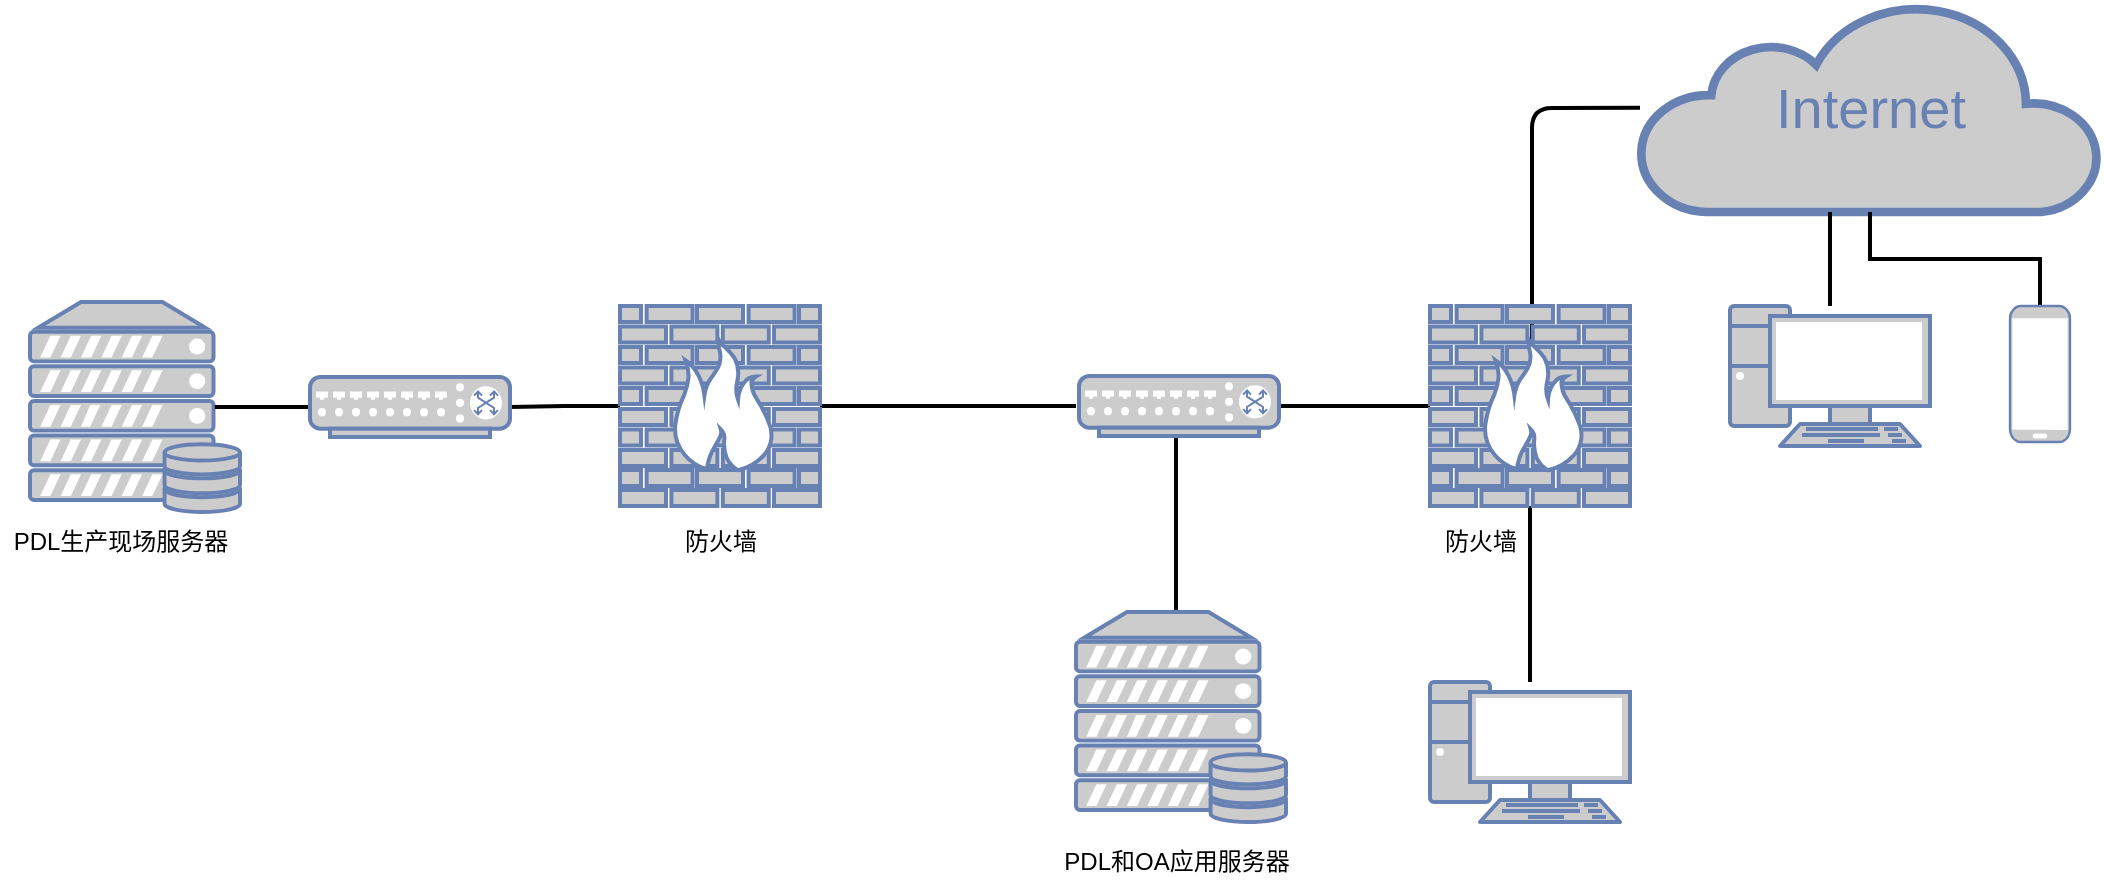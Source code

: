 <mxfile version="14.9.8" type="github">
  <diagram name="Page-1" id="bfe91b75-5d2c-26a0-9c1d-138518896778">
    <mxGraphModel dx="1298" dy="748" grid="1" gridSize="10" guides="1" tooltips="1" connect="1" arrows="1" fold="1" page="1" pageScale="1" pageWidth="1100" pageHeight="850" background="none" math="0" shadow="0">
      <root>
        <mxCell id="0" />
        <mxCell id="1" parent="0" />
        <mxCell id="7c3789c024ecab99-55" style="edgeStyle=none;html=1;labelBackgroundColor=none;endArrow=none;endFill=0;strokeWidth=2;fontFamily=Verdana;fontSize=28;fontColor=#6881B3;" parent="1" source="7c3789c024ecab99-8" edge="1">
          <mxGeometry relative="1" as="geometry">
            <mxPoint x="1053" y="682" as="targetPoint" />
          </mxGeometry>
        </mxCell>
        <mxCell id="JZWuLZqwumF22ZQ-6etd-23" style="edgeStyle=orthogonalEdgeStyle;rounded=0;orthogonalLoop=1;jettySize=auto;html=1;endArrow=none;endFill=0;strokeWidth=2;" edge="1" parent="1" source="7c3789c024ecab99-8" target="JZWuLZqwumF22ZQ-6etd-17">
          <mxGeometry relative="1" as="geometry" />
        </mxCell>
        <mxCell id="7c3789c024ecab99-8" value="" style="fontColor=#0066CC;verticalAlign=top;verticalLabelPosition=bottom;labelPosition=center;align=center;html=1;fillColor=#CCCCCC;strokeColor=#6881B3;gradientColor=none;gradientDirection=north;strokeWidth=2;shape=mxgraph.networks.firewall;rounded=0;shadow=0;comic=0;" parent="1" vertex="1">
          <mxGeometry x="825" y="632" width="100" height="100" as="geometry" />
        </mxCell>
        <mxCell id="JZWuLZqwumF22ZQ-6etd-6" style="edgeStyle=orthogonalEdgeStyle;rounded=0;orthogonalLoop=1;jettySize=auto;html=1;entryX=0.5;entryY=1;entryDx=0;entryDy=0;entryPerimeter=0;strokeWidth=2;endArrow=none;endFill=0;" edge="1" parent="1" source="7c3789c024ecab99-20" target="JZWuLZqwumF22ZQ-6etd-8">
          <mxGeometry relative="1" as="geometry" />
        </mxCell>
        <mxCell id="7c3789c024ecab99-20" value="" style="fontColor=#0066CC;verticalAlign=top;verticalLabelPosition=bottom;labelPosition=center;align=center;html=1;fillColor=#CCCCCC;strokeColor=#6881B3;gradientColor=none;gradientDirection=north;strokeWidth=2;shape=mxgraph.networks.pc;rounded=0;shadow=0;comic=0;" parent="1" vertex="1">
          <mxGeometry x="1230.0" y="820" width="100" height="70" as="geometry" />
        </mxCell>
        <mxCell id="7c3789c024ecab99-53" value="Internet" style="html=1;fillColor=#CCCCCC;strokeColor=#6881B3;gradientColor=none;gradientDirection=north;strokeWidth=2;shape=mxgraph.networks.cloud;fontColor=#6881B3;rounded=0;shadow=0;comic=0;align=center;fontSize=28;" parent="1" vertex="1">
          <mxGeometry x="1335" y="480" width="230" height="105" as="geometry" />
        </mxCell>
        <mxCell id="7c3789c024ecab99-56" style="edgeStyle=none;html=1;labelBackgroundColor=none;endArrow=none;endFill=0;strokeWidth=2;fontFamily=Verdana;fontSize=28;fontColor=#6881B3;exitX=0.51;exitY=0.36;exitDx=0;exitDy=0;exitPerimeter=0;" parent="1" source="JZWuLZqwumF22ZQ-6etd-8" target="7c3789c024ecab99-53" edge="1">
          <mxGeometry relative="1" as="geometry">
            <Array as="points">
              <mxPoint x="1281" y="533" />
            </Array>
          </mxGeometry>
        </mxCell>
        <mxCell id="7c3789c024ecab99-60" style="edgeStyle=none;html=1;labelBackgroundColor=none;endArrow=none;endFill=0;strokeWidth=2;fontFamily=Verdana;fontSize=28;fontColor=#6881B3;" parent="1" edge="1">
          <mxGeometry relative="1" as="geometry">
            <mxPoint x="1103" y="785" as="sourcePoint" />
            <mxPoint x="1103" y="697" as="targetPoint" />
          </mxGeometry>
        </mxCell>
        <mxCell id="JZWuLZqwumF22ZQ-6etd-26" style="edgeStyle=orthogonalEdgeStyle;rounded=0;orthogonalLoop=1;jettySize=auto;html=1;endArrow=none;endFill=0;strokeWidth=2;" edge="1" parent="1" source="JZWuLZqwumF22ZQ-6etd-5" target="7c3789c024ecab99-53">
          <mxGeometry relative="1" as="geometry" />
        </mxCell>
        <mxCell id="JZWuLZqwumF22ZQ-6etd-5" value="" style="fontColor=#0066CC;verticalAlign=top;verticalLabelPosition=bottom;labelPosition=center;align=center;html=1;outlineConnect=0;fillColor=#CCCCCC;strokeColor=#6881B3;gradientColor=none;gradientDirection=north;strokeWidth=2;shape=mxgraph.networks.mobile;" vertex="1" parent="1">
          <mxGeometry x="1520" y="632" width="30" height="68" as="geometry" />
        </mxCell>
        <mxCell id="JZWuLZqwumF22ZQ-6etd-9" style="edgeStyle=orthogonalEdgeStyle;rounded=0;orthogonalLoop=1;jettySize=auto;html=1;endArrow=none;endFill=0;strokeWidth=2;entryX=1;entryY=0.5;entryDx=0;entryDy=0;entryPerimeter=0;" edge="1" parent="1" source="JZWuLZqwumF22ZQ-6etd-8">
          <mxGeometry relative="1" as="geometry">
            <mxPoint x="1153" y="682" as="targetPoint" />
          </mxGeometry>
        </mxCell>
        <mxCell id="JZWuLZqwumF22ZQ-6etd-8" value="" style="fontColor=#0066CC;verticalAlign=top;verticalLabelPosition=bottom;labelPosition=center;align=center;html=1;fillColor=#CCCCCC;strokeColor=#6881B3;gradientColor=none;gradientDirection=north;strokeWidth=2;shape=mxgraph.networks.firewall;rounded=0;shadow=0;comic=0;" vertex="1" parent="1">
          <mxGeometry x="1230" y="632" width="100" height="100" as="geometry" />
        </mxCell>
        <mxCell id="JZWuLZqwumF22ZQ-6etd-10" value="PDL和OA应用服务器" style="text;html=1;align=center;verticalAlign=middle;resizable=0;points=[];autosize=1;strokeColor=none;" vertex="1" parent="1">
          <mxGeometry x="1038" y="900" width="130" height="20" as="geometry" />
        </mxCell>
        <mxCell id="JZWuLZqwumF22ZQ-6etd-11" value="PDL生产现场服务器" style="text;html=1;align=center;verticalAlign=middle;resizable=0;points=[];autosize=1;strokeColor=none;" vertex="1" parent="1">
          <mxGeometry x="515" y="740" width="120" height="20" as="geometry" />
        </mxCell>
        <mxCell id="JZWuLZqwumF22ZQ-6etd-12" value="防火墙" style="text;html=1;align=center;verticalAlign=middle;resizable=0;points=[];autosize=1;strokeColor=none;" vertex="1" parent="1">
          <mxGeometry x="850" y="740" width="50" height="20" as="geometry" />
        </mxCell>
        <mxCell id="JZWuLZqwumF22ZQ-6etd-13" value="防火墙" style="text;html=1;align=center;verticalAlign=middle;resizable=0;points=[];autosize=1;strokeColor=none;" vertex="1" parent="1">
          <mxGeometry x="1230" y="740" width="50" height="20" as="geometry" />
        </mxCell>
        <mxCell id="JZWuLZqwumF22ZQ-6etd-14" value="" style="fontColor=#0066CC;verticalAlign=top;verticalLabelPosition=bottom;labelPosition=center;align=center;html=1;outlineConnect=0;fillColor=#CCCCCC;strokeColor=#6881B3;gradientColor=none;gradientDirection=north;strokeWidth=2;shape=mxgraph.networks.server_storage;" vertex="1" parent="1">
          <mxGeometry x="530" y="630" width="105" height="105" as="geometry" />
        </mxCell>
        <mxCell id="JZWuLZqwumF22ZQ-6etd-16" value="" style="fontColor=#0066CC;verticalAlign=top;verticalLabelPosition=bottom;labelPosition=center;align=center;html=1;outlineConnect=0;fillColor=#CCCCCC;strokeColor=#6881B3;gradientColor=none;gradientDirection=north;strokeWidth=2;shape=mxgraph.networks.server_storage;" vertex="1" parent="1">
          <mxGeometry x="1053" y="785" width="105" height="105" as="geometry" />
        </mxCell>
        <mxCell id="JZWuLZqwumF22ZQ-6etd-22" style="edgeStyle=orthogonalEdgeStyle;rounded=0;orthogonalLoop=1;jettySize=auto;html=1;entryX=0.88;entryY=0.5;entryDx=0;entryDy=0;entryPerimeter=0;endArrow=none;endFill=0;strokeWidth=2;" edge="1" parent="1" source="JZWuLZqwumF22ZQ-6etd-17" target="JZWuLZqwumF22ZQ-6etd-14">
          <mxGeometry relative="1" as="geometry" />
        </mxCell>
        <mxCell id="JZWuLZqwumF22ZQ-6etd-17" value="" style="fontColor=#0066CC;verticalAlign=top;verticalLabelPosition=bottom;labelPosition=center;align=center;html=1;outlineConnect=0;fillColor=#CCCCCC;strokeColor=#6881B3;gradientColor=none;gradientDirection=north;strokeWidth=2;shape=mxgraph.networks.switch;" vertex="1" parent="1">
          <mxGeometry x="670" y="667.5" width="100" height="30" as="geometry" />
        </mxCell>
        <mxCell id="JZWuLZqwumF22ZQ-6etd-18" value="" style="fontColor=#0066CC;verticalAlign=top;verticalLabelPosition=bottom;labelPosition=center;align=center;html=1;outlineConnect=0;fillColor=#CCCCCC;strokeColor=#6881B3;gradientColor=none;gradientDirection=north;strokeWidth=2;shape=mxgraph.networks.switch;" vertex="1" parent="1">
          <mxGeometry x="1054.5" y="667" width="100" height="30" as="geometry" />
        </mxCell>
        <mxCell id="JZWuLZqwumF22ZQ-6etd-25" style="edgeStyle=orthogonalEdgeStyle;rounded=0;orthogonalLoop=1;jettySize=auto;html=1;endArrow=none;endFill=0;strokeWidth=2;" edge="1" parent="1" source="JZWuLZqwumF22ZQ-6etd-24" target="7c3789c024ecab99-53">
          <mxGeometry relative="1" as="geometry">
            <Array as="points">
              <mxPoint x="1430" y="600" />
              <mxPoint x="1430" y="600" />
            </Array>
          </mxGeometry>
        </mxCell>
        <mxCell id="JZWuLZqwumF22ZQ-6etd-24" value="" style="fontColor=#0066CC;verticalAlign=top;verticalLabelPosition=bottom;labelPosition=center;align=center;html=1;fillColor=#CCCCCC;strokeColor=#6881B3;gradientColor=none;gradientDirection=north;strokeWidth=2;shape=mxgraph.networks.pc;rounded=0;shadow=0;comic=0;" vertex="1" parent="1">
          <mxGeometry x="1380.0" y="632" width="100" height="70" as="geometry" />
        </mxCell>
      </root>
    </mxGraphModel>
  </diagram>
</mxfile>
